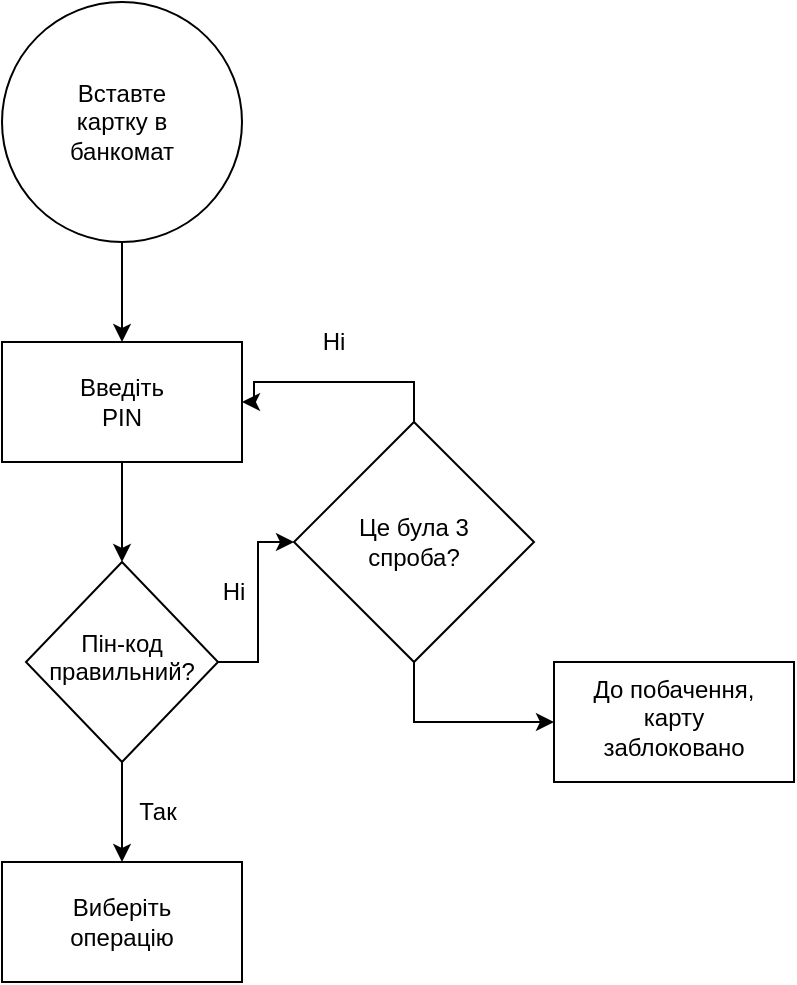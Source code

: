 <mxfile version="24.7.14">
  <diagram name="Сторінка-1" id="sYz25XeyXM2wC5si2nx3">
    <mxGraphModel dx="726" dy="1186" grid="1" gridSize="10" guides="1" tooltips="1" connect="1" arrows="1" fold="1" page="1" pageScale="1" pageWidth="827" pageHeight="1169" math="0" shadow="0">
      <root>
        <mxCell id="0" />
        <mxCell id="1" parent="0" />
        <mxCell id="DI44TM89GrjeiB5xTLPo-4" style="edgeStyle=orthogonalEdgeStyle;rounded=0;orthogonalLoop=1;jettySize=auto;html=1;entryX=0.5;entryY=0;entryDx=0;entryDy=0;" edge="1" parent="1" source="DI44TM89GrjeiB5xTLPo-1" target="DI44TM89GrjeiB5xTLPo-3">
          <mxGeometry relative="1" as="geometry" />
        </mxCell>
        <mxCell id="DI44TM89GrjeiB5xTLPo-1" value="" style="ellipse;whiteSpace=wrap;html=1;aspect=fixed;" vertex="1" parent="1">
          <mxGeometry x="354" y="30" width="120" height="120" as="geometry" />
        </mxCell>
        <mxCell id="DI44TM89GrjeiB5xTLPo-2" value="Вставте картку в банкомат" style="text;html=1;align=center;verticalAlign=middle;whiteSpace=wrap;rounded=0;" vertex="1" parent="1">
          <mxGeometry x="384" y="75" width="60" height="30" as="geometry" />
        </mxCell>
        <mxCell id="DI44TM89GrjeiB5xTLPo-8" style="edgeStyle=orthogonalEdgeStyle;rounded=0;orthogonalLoop=1;jettySize=auto;html=1;exitX=0.5;exitY=1;exitDx=0;exitDy=0;entryX=0.5;entryY=0;entryDx=0;entryDy=0;" edge="1" parent="1" source="DI44TM89GrjeiB5xTLPo-3" target="DI44TM89GrjeiB5xTLPo-6">
          <mxGeometry relative="1" as="geometry" />
        </mxCell>
        <mxCell id="DI44TM89GrjeiB5xTLPo-3" value="" style="rounded=0;whiteSpace=wrap;html=1;" vertex="1" parent="1">
          <mxGeometry x="354" y="200" width="120" height="60" as="geometry" />
        </mxCell>
        <mxCell id="DI44TM89GrjeiB5xTLPo-5" value="Введіть PIN" style="text;html=1;align=center;verticalAlign=middle;whiteSpace=wrap;rounded=0;" vertex="1" parent="1">
          <mxGeometry x="384" y="215" width="60" height="30" as="geometry" />
        </mxCell>
        <mxCell id="DI44TM89GrjeiB5xTLPo-17" style="edgeStyle=orthogonalEdgeStyle;rounded=0;orthogonalLoop=1;jettySize=auto;html=1;exitX=1;exitY=0.5;exitDx=0;exitDy=0;entryX=0;entryY=0.5;entryDx=0;entryDy=0;" edge="1" parent="1" source="DI44TM89GrjeiB5xTLPo-6" target="DI44TM89GrjeiB5xTLPo-9">
          <mxGeometry relative="1" as="geometry" />
        </mxCell>
        <mxCell id="DI44TM89GrjeiB5xTLPo-19" style="edgeStyle=orthogonalEdgeStyle;rounded=0;orthogonalLoop=1;jettySize=auto;html=1;exitX=0.5;exitY=1;exitDx=0;exitDy=0;entryX=0.5;entryY=0;entryDx=0;entryDy=0;" edge="1" parent="1" source="DI44TM89GrjeiB5xTLPo-6" target="DI44TM89GrjeiB5xTLPo-18">
          <mxGeometry relative="1" as="geometry" />
        </mxCell>
        <mxCell id="DI44TM89GrjeiB5xTLPo-6" value="" style="rhombus;whiteSpace=wrap;html=1;" vertex="1" parent="1">
          <mxGeometry x="366" y="310" width="96" height="100" as="geometry" />
        </mxCell>
        <mxCell id="DI44TM89GrjeiB5xTLPo-7" value="Пін-код правильний?&lt;div&gt;&lt;br&gt;&lt;/div&gt;" style="text;html=1;align=center;verticalAlign=middle;whiteSpace=wrap;rounded=0;" vertex="1" parent="1">
          <mxGeometry x="384" y="350" width="60" height="30" as="geometry" />
        </mxCell>
        <mxCell id="DI44TM89GrjeiB5xTLPo-11" style="edgeStyle=orthogonalEdgeStyle;rounded=0;orthogonalLoop=1;jettySize=auto;html=1;exitX=0.5;exitY=0;exitDx=0;exitDy=0;" edge="1" parent="1" source="DI44TM89GrjeiB5xTLPo-9" target="DI44TM89GrjeiB5xTLPo-3">
          <mxGeometry relative="1" as="geometry" />
        </mxCell>
        <mxCell id="DI44TM89GrjeiB5xTLPo-14" style="edgeStyle=orthogonalEdgeStyle;rounded=0;orthogonalLoop=1;jettySize=auto;html=1;exitX=0.5;exitY=1;exitDx=0;exitDy=0;entryX=0;entryY=0.5;entryDx=0;entryDy=0;" edge="1" parent="1" source="DI44TM89GrjeiB5xTLPo-9" target="DI44TM89GrjeiB5xTLPo-13">
          <mxGeometry relative="1" as="geometry" />
        </mxCell>
        <mxCell id="DI44TM89GrjeiB5xTLPo-9" value="" style="rhombus;whiteSpace=wrap;html=1;" vertex="1" parent="1">
          <mxGeometry x="500" y="240" width="120" height="120" as="geometry" />
        </mxCell>
        <mxCell id="DI44TM89GrjeiB5xTLPo-10" value="Це була 3 спроба?" style="text;html=1;align=center;verticalAlign=middle;whiteSpace=wrap;rounded=0;" vertex="1" parent="1">
          <mxGeometry x="530" y="285" width="60" height="30" as="geometry" />
        </mxCell>
        <mxCell id="DI44TM89GrjeiB5xTLPo-12" value="Ні" style="text;html=1;align=center;verticalAlign=middle;whiteSpace=wrap;rounded=0;" vertex="1" parent="1">
          <mxGeometry x="490" y="185" width="60" height="30" as="geometry" />
        </mxCell>
        <mxCell id="DI44TM89GrjeiB5xTLPo-13" value="" style="rounded=0;whiteSpace=wrap;html=1;" vertex="1" parent="1">
          <mxGeometry x="630" y="360" width="120" height="60" as="geometry" />
        </mxCell>
        <mxCell id="DI44TM89GrjeiB5xTLPo-15" value="До побачення, карту заблоковано&lt;div&gt;&lt;br&gt;&lt;/div&gt;" style="text;html=1;align=center;verticalAlign=middle;whiteSpace=wrap;rounded=0;" vertex="1" parent="1">
          <mxGeometry x="645" y="380" width="90" height="30" as="geometry" />
        </mxCell>
        <mxCell id="DI44TM89GrjeiB5xTLPo-16" value="Ні" style="text;html=1;align=center;verticalAlign=middle;whiteSpace=wrap;rounded=0;" vertex="1" parent="1">
          <mxGeometry x="440" y="310" width="60" height="30" as="geometry" />
        </mxCell>
        <mxCell id="DI44TM89GrjeiB5xTLPo-18" value="" style="rounded=0;whiteSpace=wrap;html=1;" vertex="1" parent="1">
          <mxGeometry x="354" y="460" width="120" height="60" as="geometry" />
        </mxCell>
        <mxCell id="DI44TM89GrjeiB5xTLPo-20" value="Виберіть операцію" style="text;html=1;align=center;verticalAlign=middle;whiteSpace=wrap;rounded=0;" vertex="1" parent="1">
          <mxGeometry x="384" y="475" width="60" height="30" as="geometry" />
        </mxCell>
        <mxCell id="DI44TM89GrjeiB5xTLPo-21" value="Так" style="text;html=1;align=center;verticalAlign=middle;whiteSpace=wrap;rounded=0;" vertex="1" parent="1">
          <mxGeometry x="402" y="420" width="60" height="30" as="geometry" />
        </mxCell>
      </root>
    </mxGraphModel>
  </diagram>
</mxfile>

